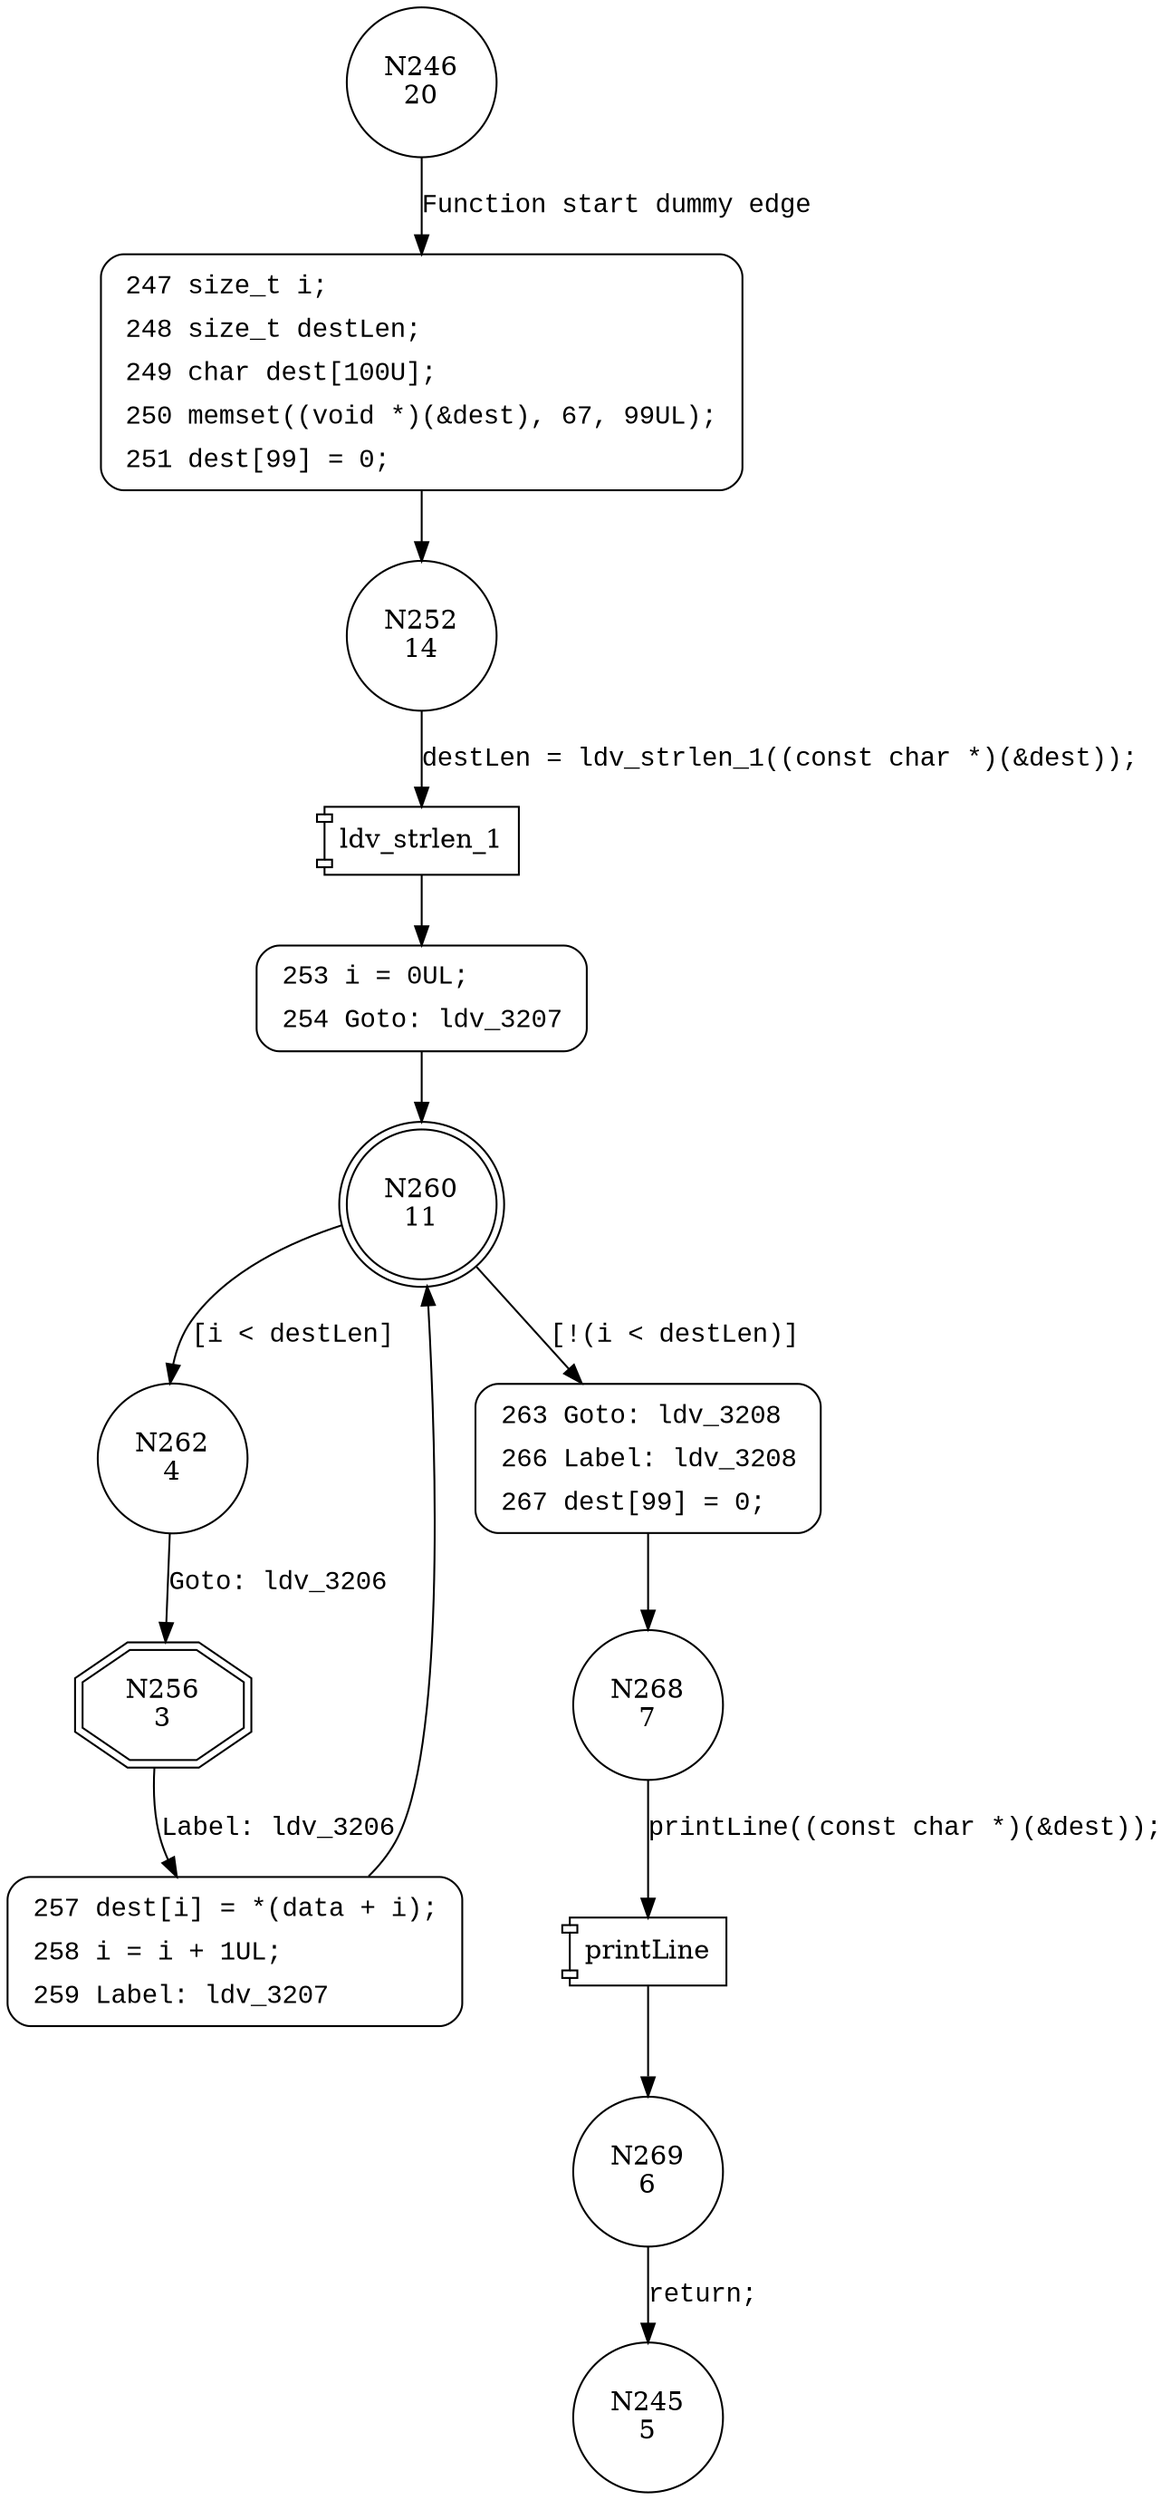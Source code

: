 digraph CWE126_Buffer_Overread__char_declare_loop_51b_goodG2BSink {
246 [shape="circle" label="N246\n20"]
247 [shape="circle" label="N247\n19"]
252 [shape="circle" label="N252\n14"]
253 [shape="circle" label="N253\n13"]
260 [shape="doublecircle" label="N260\n11"]
262 [shape="circle" label="N262\n4"]
263 [shape="circle" label="N263\n10"]
268 [shape="circle" label="N268\n7"]
269 [shape="circle" label="N269\n6"]
256 [shape="doubleoctagon" label="N256\n3"]
257 [shape="circle" label="N257\n2"]
245 [shape="circle" label="N245\n5"]
247 [style="filled,bold" penwidth="1" fillcolor="white" fontname="Courier New" shape="Mrecord" label=<<table border="0" cellborder="0" cellpadding="3" bgcolor="white"><tr><td align="right">247</td><td align="left">size_t i;</td></tr><tr><td align="right">248</td><td align="left">size_t destLen;</td></tr><tr><td align="right">249</td><td align="left">char dest[100U];</td></tr><tr><td align="right">250</td><td align="left">memset((void *)(&amp;dest), 67, 99UL);</td></tr><tr><td align="right">251</td><td align="left">dest[99] = 0;</td></tr></table>>]
247 -> 252[label=""]
253 [style="filled,bold" penwidth="1" fillcolor="white" fontname="Courier New" shape="Mrecord" label=<<table border="0" cellborder="0" cellpadding="3" bgcolor="white"><tr><td align="right">253</td><td align="left">i = 0UL;</td></tr><tr><td align="right">254</td><td align="left">Goto: ldv_3207</td></tr></table>>]
253 -> 260[label=""]
263 [style="filled,bold" penwidth="1" fillcolor="white" fontname="Courier New" shape="Mrecord" label=<<table border="0" cellborder="0" cellpadding="3" bgcolor="white"><tr><td align="right">263</td><td align="left">Goto: ldv_3208</td></tr><tr><td align="right">266</td><td align="left">Label: ldv_3208</td></tr><tr><td align="right">267</td><td align="left">dest[99] = 0;</td></tr></table>>]
263 -> 268[label=""]
257 [style="filled,bold" penwidth="1" fillcolor="white" fontname="Courier New" shape="Mrecord" label=<<table border="0" cellborder="0" cellpadding="3" bgcolor="white"><tr><td align="right">257</td><td align="left">dest[i] = *(data + i);</td></tr><tr><td align="right">258</td><td align="left">i = i + 1UL;</td></tr><tr><td align="right">259</td><td align="left">Label: ldv_3207</td></tr></table>>]
257 -> 260[label=""]
246 -> 247 [label="Function start dummy edge" fontname="Courier New"]
100021 [shape="component" label="ldv_strlen_1"]
252 -> 100021 [label="destLen = ldv_strlen_1((const char *)(&dest));" fontname="Courier New"]
100021 -> 253 [label="" fontname="Courier New"]
260 -> 262 [label="[i < destLen]" fontname="Courier New"]
260 -> 263 [label="[!(i < destLen)]" fontname="Courier New"]
100022 [shape="component" label="printLine"]
268 -> 100022 [label="printLine((const char *)(&dest));" fontname="Courier New"]
100022 -> 269 [label="" fontname="Courier New"]
262 -> 256 [label="Goto: ldv_3206" fontname="Courier New"]
256 -> 257 [label="Label: ldv_3206" fontname="Courier New"]
269 -> 245 [label="return;" fontname="Courier New"]
}